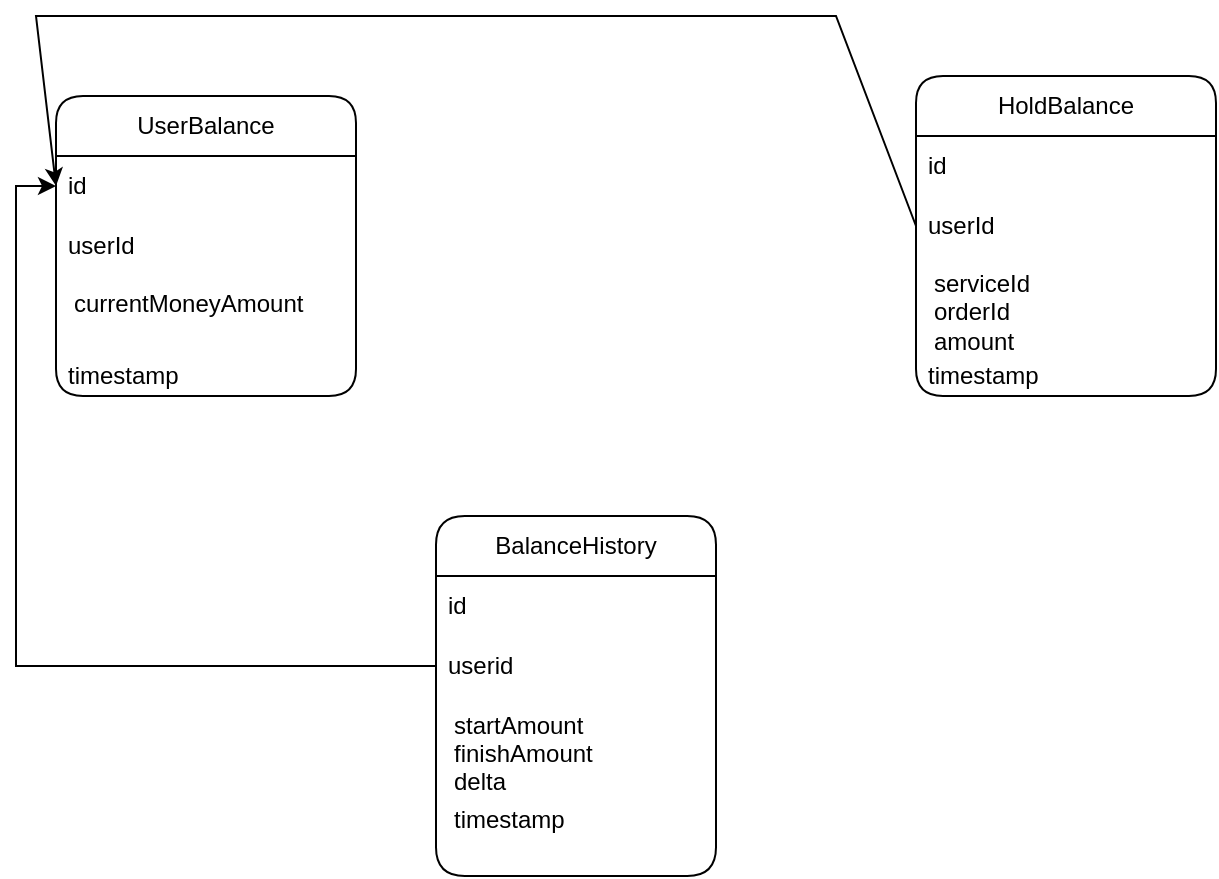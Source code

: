<mxfile version="20.8.16" type="github">
  <diagram name="Страница 1" id="4lINQ_trsJfpavRhza_M">
    <mxGraphModel dx="1026" dy="693" grid="1" gridSize="10" guides="1" tooltips="1" connect="1" arrows="1" fold="1" page="1" pageScale="1" pageWidth="827" pageHeight="1169" math="0" shadow="0">
      <root>
        <mxCell id="0" />
        <mxCell id="1" parent="0" />
        <mxCell id="hxjMK6YJ5gTATsRZ5RDQ-2" value="UserBalance" style="swimlane;fontStyle=0;childLayout=stackLayout;horizontal=1;startSize=30;horizontalStack=0;resizeParent=1;resizeParentMax=0;resizeLast=0;collapsible=1;marginBottom=0;whiteSpace=wrap;html=1;rounded=1;" vertex="1" parent="1">
          <mxGeometry x="50" y="120" width="150" height="150" as="geometry">
            <mxRectangle x="80" y="150" width="70" height="30" as="alternateBounds" />
          </mxGeometry>
        </mxCell>
        <mxCell id="hxjMK6YJ5gTATsRZ5RDQ-3" value="id" style="text;strokeColor=none;fillColor=none;align=left;verticalAlign=middle;spacingLeft=4;spacingRight=4;overflow=hidden;points=[[0,0.5],[1,0.5]];portConstraint=eastwest;rotatable=0;whiteSpace=wrap;html=1;" vertex="1" parent="hxjMK6YJ5gTATsRZ5RDQ-2">
          <mxGeometry y="30" width="150" height="30" as="geometry" />
        </mxCell>
        <mxCell id="hxjMK6YJ5gTATsRZ5RDQ-4" value="userId" style="text;strokeColor=none;fillColor=none;align=left;verticalAlign=middle;spacingLeft=4;spacingRight=4;overflow=hidden;points=[[0,0.5],[1,0.5]];portConstraint=eastwest;rotatable=0;whiteSpace=wrap;html=1;" vertex="1" parent="hxjMK6YJ5gTATsRZ5RDQ-2">
          <mxGeometry y="60" width="150" height="30" as="geometry" />
        </mxCell>
        <mxCell id="hxjMK6YJ5gTATsRZ5RDQ-5" value="&lt;table&gt;&lt;tbody&gt;&lt;tr&gt;&lt;td&gt;currentMoneyAmount&lt;/td&gt;&lt;/tr&gt;&lt;tr&gt;&lt;td&gt;&lt;br&gt;&lt;/td&gt;&lt;/tr&gt;&lt;/tbody&gt;&lt;/table&gt;timestamp" style="text;strokeColor=none;fillColor=none;align=left;verticalAlign=middle;spacingLeft=4;spacingRight=4;overflow=hidden;points=[[0,0.5],[1,0.5]];portConstraint=eastwest;rotatable=0;whiteSpace=wrap;html=1;" vertex="1" parent="hxjMK6YJ5gTATsRZ5RDQ-2">
          <mxGeometry y="90" width="150" height="60" as="geometry" />
        </mxCell>
        <mxCell id="hxjMK6YJ5gTATsRZ5RDQ-10" value="BalanceHistory" style="swimlane;fontStyle=0;childLayout=stackLayout;horizontal=1;startSize=30;horizontalStack=0;resizeParent=1;resizeParentMax=0;resizeLast=0;collapsible=1;marginBottom=0;whiteSpace=wrap;html=1;rounded=1;arcSize=16;" vertex="1" parent="1">
          <mxGeometry x="240" y="330" width="140" height="180" as="geometry" />
        </mxCell>
        <mxCell id="hxjMK6YJ5gTATsRZ5RDQ-11" value="id" style="text;strokeColor=none;fillColor=none;align=left;verticalAlign=middle;spacingLeft=4;spacingRight=4;overflow=hidden;points=[[0,0.5],[1,0.5]];portConstraint=eastwest;rotatable=0;whiteSpace=wrap;html=1;" vertex="1" parent="hxjMK6YJ5gTATsRZ5RDQ-10">
          <mxGeometry y="30" width="140" height="30" as="geometry" />
        </mxCell>
        <mxCell id="hxjMK6YJ5gTATsRZ5RDQ-12" value="userid" style="text;strokeColor=none;fillColor=none;align=left;verticalAlign=middle;spacingLeft=4;spacingRight=4;overflow=hidden;points=[[0,0.5],[1,0.5]];portConstraint=eastwest;rotatable=0;whiteSpace=wrap;html=1;" vertex="1" parent="hxjMK6YJ5gTATsRZ5RDQ-10">
          <mxGeometry y="60" width="140" height="30" as="geometry" />
        </mxCell>
        <mxCell id="hxjMK6YJ5gTATsRZ5RDQ-13" value="&lt;table&gt;&lt;tbody&gt;&lt;tr&gt;&lt;td&gt;startAmount&lt;br&gt;finishAmount&lt;br&gt;delta&lt;/td&gt;&lt;/tr&gt;&lt;tr&gt;&lt;td&gt;timestamp&lt;br&gt;&lt;br&gt;&lt;/td&gt;&lt;/tr&gt;&lt;/tbody&gt;&lt;/table&gt;" style="text;strokeColor=none;fillColor=none;align=left;verticalAlign=middle;spacingLeft=4;spacingRight=4;overflow=hidden;points=[[0,0.5],[1,0.5]];portConstraint=eastwest;rotatable=0;whiteSpace=wrap;html=1;" vertex="1" parent="hxjMK6YJ5gTATsRZ5RDQ-10">
          <mxGeometry y="90" width="140" height="90" as="geometry" />
        </mxCell>
        <mxCell id="hxjMK6YJ5gTATsRZ5RDQ-25" style="edgeStyle=orthogonalEdgeStyle;rounded=0;orthogonalLoop=1;jettySize=auto;html=1;entryX=0;entryY=0.5;entryDx=0;entryDy=0;" edge="1" parent="1" source="hxjMK6YJ5gTATsRZ5RDQ-12" target="hxjMK6YJ5gTATsRZ5RDQ-3">
          <mxGeometry relative="1" as="geometry" />
        </mxCell>
        <mxCell id="hxjMK6YJ5gTATsRZ5RDQ-26" value="HoldBalance" style="swimlane;fontStyle=0;childLayout=stackLayout;horizontal=1;startSize=30;horizontalStack=0;resizeParent=1;resizeParentMax=0;resizeLast=0;collapsible=1;marginBottom=0;whiteSpace=wrap;html=1;rounded=1;" vertex="1" parent="1">
          <mxGeometry x="480" y="110" width="150" height="160" as="geometry">
            <mxRectangle x="80" y="150" width="70" height="30" as="alternateBounds" />
          </mxGeometry>
        </mxCell>
        <mxCell id="hxjMK6YJ5gTATsRZ5RDQ-27" value="id" style="text;strokeColor=none;fillColor=none;align=left;verticalAlign=middle;spacingLeft=4;spacingRight=4;overflow=hidden;points=[[0,0.5],[1,0.5]];portConstraint=eastwest;rotatable=0;whiteSpace=wrap;html=1;" vertex="1" parent="hxjMK6YJ5gTATsRZ5RDQ-26">
          <mxGeometry y="30" width="150" height="30" as="geometry" />
        </mxCell>
        <mxCell id="hxjMK6YJ5gTATsRZ5RDQ-28" value="userId" style="text;strokeColor=none;fillColor=none;align=left;verticalAlign=middle;spacingLeft=4;spacingRight=4;overflow=hidden;points=[[0,0.5],[1,0.5]];portConstraint=eastwest;rotatable=0;whiteSpace=wrap;html=1;" vertex="1" parent="hxjMK6YJ5gTATsRZ5RDQ-26">
          <mxGeometry y="60" width="150" height="30" as="geometry" />
        </mxCell>
        <mxCell id="hxjMK6YJ5gTATsRZ5RDQ-29" value="&lt;table&gt;&lt;tbody&gt;&lt;tr&gt;&lt;td&gt;serviceId&lt;br&gt;orderId&lt;br&gt;amount&lt;/td&gt;&lt;/tr&gt;&lt;/tbody&gt;&lt;/table&gt;timestamp" style="text;strokeColor=none;fillColor=none;align=left;verticalAlign=middle;spacingLeft=4;spacingRight=4;overflow=hidden;points=[[0,0.5],[1,0.5]];portConstraint=eastwest;rotatable=0;whiteSpace=wrap;html=1;" vertex="1" parent="hxjMK6YJ5gTATsRZ5RDQ-26">
          <mxGeometry y="90" width="150" height="70" as="geometry" />
        </mxCell>
        <mxCell id="hxjMK6YJ5gTATsRZ5RDQ-30" value="" style="endArrow=classic;html=1;rounded=0;exitX=0;exitY=0.5;exitDx=0;exitDy=0;entryX=0;entryY=0.5;entryDx=0;entryDy=0;" edge="1" parent="1" source="hxjMK6YJ5gTATsRZ5RDQ-28" target="hxjMK6YJ5gTATsRZ5RDQ-3">
          <mxGeometry width="50" height="50" relative="1" as="geometry">
            <mxPoint x="430" y="190" as="sourcePoint" />
            <mxPoint x="40" y="80" as="targetPoint" />
            <Array as="points">
              <mxPoint x="440" y="80" />
              <mxPoint x="40" y="80" />
            </Array>
          </mxGeometry>
        </mxCell>
      </root>
    </mxGraphModel>
  </diagram>
</mxfile>
